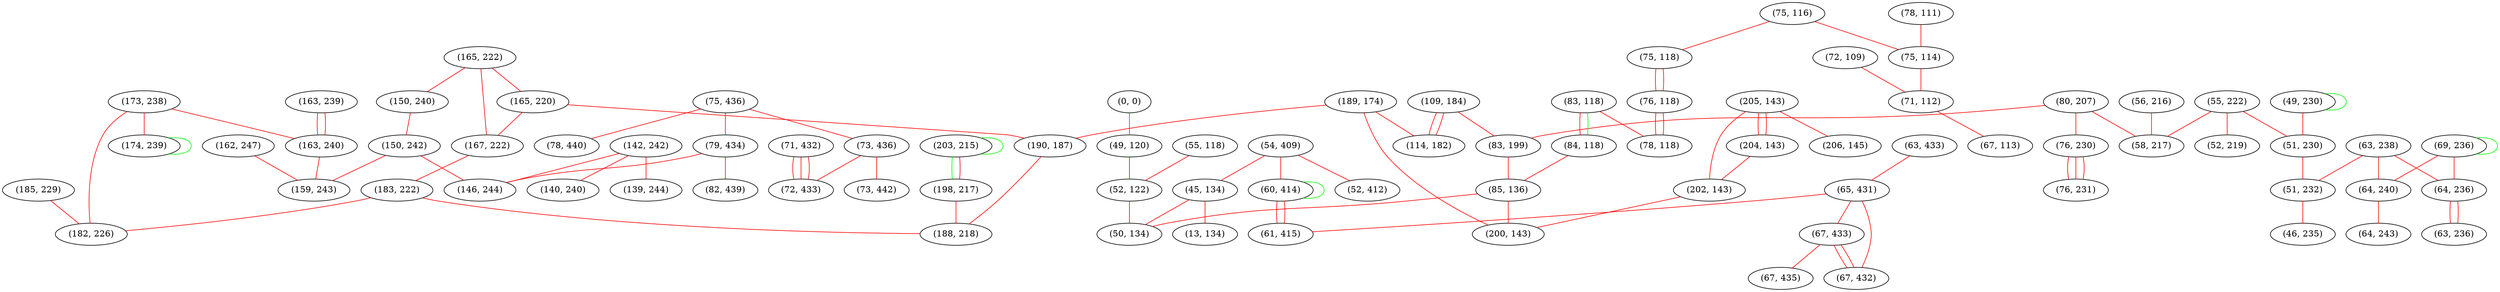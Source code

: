 graph "" {
"(165, 222)";
"(163, 239)";
"(54, 409)";
"(80, 207)";
"(63, 238)";
"(109, 184)";
"(185, 229)";
"(69, 236)";
"(205, 143)";
"(55, 222)";
"(63, 433)";
"(75, 436)";
"(203, 215)";
"(52, 412)";
"(75, 116)";
"(64, 240)";
"(79, 434)";
"(64, 236)";
"(71, 432)";
"(52, 219)";
"(162, 247)";
"(204, 143)";
"(49, 230)";
"(51, 230)";
"(73, 436)";
"(173, 238)";
"(83, 199)";
"(198, 217)";
"(0, 0)";
"(65, 431)";
"(63, 236)";
"(49, 120)";
"(56, 216)";
"(78, 111)";
"(83, 118)";
"(189, 174)";
"(73, 442)";
"(165, 220)";
"(67, 433)";
"(64, 243)";
"(67, 435)";
"(51, 232)";
"(46, 235)";
"(206, 145)";
"(142, 242)";
"(60, 414)";
"(55, 118)";
"(61, 415)";
"(114, 182)";
"(76, 230)";
"(75, 118)";
"(150, 240)";
"(202, 143)";
"(163, 240)";
"(167, 222)";
"(150, 242)";
"(174, 239)";
"(183, 222)";
"(72, 433)";
"(67, 432)";
"(72, 109)";
"(75, 114)";
"(82, 439)";
"(146, 244)";
"(140, 240)";
"(190, 187)";
"(52, 122)";
"(182, 226)";
"(84, 118)";
"(76, 231)";
"(139, 244)";
"(78, 440)";
"(85, 136)";
"(45, 134)";
"(50, 134)";
"(71, 112)";
"(58, 217)";
"(159, 243)";
"(13, 134)";
"(188, 218)";
"(67, 113)";
"(76, 118)";
"(200, 143)";
"(78, 118)";
"(165, 222)" -- "(165, 220)"  [color=red, key=0, weight=1];
"(165, 222)" -- "(167, 222)"  [color=red, key=0, weight=1];
"(165, 222)" -- "(150, 240)"  [color=red, key=0, weight=1];
"(163, 239)" -- "(163, 240)"  [color=red, key=0, weight=1];
"(163, 239)" -- "(163, 240)"  [color=red, key=1, weight=1];
"(54, 409)" -- "(45, 134)"  [color=red, key=0, weight=1];
"(54, 409)" -- "(52, 412)"  [color=red, key=0, weight=1];
"(54, 409)" -- "(60, 414)"  [color=red, key=0, weight=1];
"(80, 207)" -- "(83, 199)"  [color=red, key=0, weight=1];
"(80, 207)" -- "(76, 230)"  [color=red, key=0, weight=1];
"(80, 207)" -- "(58, 217)"  [color=red, key=0, weight=1];
"(63, 238)" -- "(51, 232)"  [color=red, key=0, weight=1];
"(63, 238)" -- "(64, 240)"  [color=red, key=0, weight=1];
"(63, 238)" -- "(64, 236)"  [color=red, key=0, weight=1];
"(109, 184)" -- "(83, 199)"  [color=red, key=0, weight=1];
"(109, 184)" -- "(114, 182)"  [color=red, key=0, weight=1];
"(109, 184)" -- "(114, 182)"  [color=red, key=1, weight=1];
"(185, 229)" -- "(182, 226)"  [color=red, key=0, weight=1];
"(69, 236)" -- "(69, 236)"  [color=green, key=0, weight=2];
"(69, 236)" -- "(64, 240)"  [color=red, key=0, weight=1];
"(69, 236)" -- "(64, 236)"  [color=red, key=0, weight=1];
"(205, 143)" -- "(202, 143)"  [color=red, key=0, weight=1];
"(205, 143)" -- "(204, 143)"  [color=red, key=0, weight=1];
"(205, 143)" -- "(204, 143)"  [color=red, key=1, weight=1];
"(205, 143)" -- "(206, 145)"  [color=red, key=0, weight=1];
"(55, 222)" -- "(52, 219)"  [color=red, key=0, weight=1];
"(55, 222)" -- "(51, 230)"  [color=red, key=0, weight=1];
"(55, 222)" -- "(58, 217)"  [color=red, key=0, weight=1];
"(63, 433)" -- "(65, 431)"  [color=red, key=0, weight=1];
"(75, 436)" -- "(73, 436)"  [color=red, key=0, weight=1];
"(75, 436)" -- "(79, 434)"  [color=red, key=0, weight=1];
"(75, 436)" -- "(78, 440)"  [color=red, key=0, weight=1];
"(203, 215)" -- "(203, 215)"  [color=green, key=0, weight=2];
"(203, 215)" -- "(198, 217)"  [color=green, key=0, weight=2];
"(203, 215)" -- "(198, 217)"  [color=red, key=1, weight=1];
"(75, 116)" -- "(75, 114)"  [color=red, key=0, weight=1];
"(75, 116)" -- "(75, 118)"  [color=red, key=0, weight=1];
"(64, 240)" -- "(64, 243)"  [color=red, key=0, weight=1];
"(79, 434)" -- "(82, 439)"  [color=red, key=0, weight=1];
"(79, 434)" -- "(146, 244)"  [color=red, key=0, weight=1];
"(64, 236)" -- "(63, 236)"  [color=red, key=0, weight=1];
"(64, 236)" -- "(63, 236)"  [color=red, key=1, weight=1];
"(71, 432)" -- "(72, 433)"  [color=red, key=0, weight=1];
"(71, 432)" -- "(72, 433)"  [color=red, key=1, weight=1];
"(71, 432)" -- "(72, 433)"  [color=red, key=2, weight=1];
"(162, 247)" -- "(159, 243)"  [color=red, key=0, weight=1];
"(204, 143)" -- "(202, 143)"  [color=red, key=0, weight=1];
"(49, 230)" -- "(49, 230)"  [color=green, key=0, weight=2];
"(49, 230)" -- "(51, 230)"  [color=red, key=0, weight=1];
"(51, 230)" -- "(51, 232)"  [color=red, key=0, weight=1];
"(73, 436)" -- "(73, 442)"  [color=red, key=0, weight=1];
"(73, 436)" -- "(72, 433)"  [color=red, key=0, weight=1];
"(173, 238)" -- "(163, 240)"  [color=red, key=0, weight=1];
"(173, 238)" -- "(182, 226)"  [color=red, key=0, weight=1];
"(173, 238)" -- "(174, 239)"  [color=red, key=0, weight=1];
"(83, 199)" -- "(85, 136)"  [color=red, key=0, weight=1];
"(198, 217)" -- "(188, 218)"  [color=red, key=0, weight=1];
"(0, 0)" -- "(49, 120)"  [color=purple, key=0, weight=4];
"(65, 431)" -- "(67, 432)"  [color=red, key=0, weight=1];
"(65, 431)" -- "(61, 415)"  [color=red, key=0, weight=1];
"(65, 431)" -- "(67, 433)"  [color=red, key=0, weight=1];
"(49, 120)" -- "(52, 122)"  [color=red, key=0, weight=1];
"(56, 216)" -- "(58, 217)"  [color=red, key=0, weight=1];
"(78, 111)" -- "(75, 114)"  [color=red, key=0, weight=1];
"(83, 118)" -- "(84, 118)"  [color=red, key=0, weight=1];
"(83, 118)" -- "(84, 118)"  [color=green, key=1, weight=2];
"(83, 118)" -- "(78, 118)"  [color=red, key=0, weight=1];
"(189, 174)" -- "(190, 187)"  [color=red, key=0, weight=1];
"(189, 174)" -- "(114, 182)"  [color=red, key=0, weight=1];
"(189, 174)" -- "(200, 143)"  [color=red, key=0, weight=1];
"(165, 220)" -- "(190, 187)"  [color=red, key=0, weight=1];
"(165, 220)" -- "(167, 222)"  [color=red, key=0, weight=1];
"(67, 433)" -- "(67, 432)"  [color=red, key=0, weight=1];
"(67, 433)" -- "(67, 432)"  [color=red, key=1, weight=1];
"(67, 433)" -- "(67, 435)"  [color=red, key=0, weight=1];
"(51, 232)" -- "(46, 235)"  [color=red, key=0, weight=1];
"(142, 242)" -- "(139, 244)"  [color=red, key=0, weight=1];
"(142, 242)" -- "(146, 244)"  [color=red, key=0, weight=1];
"(142, 242)" -- "(140, 240)"  [color=red, key=0, weight=1];
"(60, 414)" -- "(61, 415)"  [color=red, key=0, weight=1];
"(60, 414)" -- "(61, 415)"  [color=red, key=1, weight=1];
"(60, 414)" -- "(60, 414)"  [color=green, key=0, weight=2];
"(55, 118)" -- "(52, 122)"  [color=red, key=0, weight=1];
"(76, 230)" -- "(76, 231)"  [color=red, key=0, weight=1];
"(76, 230)" -- "(76, 231)"  [color=red, key=1, weight=1];
"(76, 230)" -- "(76, 231)"  [color=red, key=2, weight=1];
"(75, 118)" -- "(76, 118)"  [color=red, key=0, weight=1];
"(75, 118)" -- "(76, 118)"  [color=red, key=1, weight=1];
"(150, 240)" -- "(150, 242)"  [color=red, key=0, weight=1];
"(202, 143)" -- "(200, 143)"  [color=red, key=0, weight=1];
"(163, 240)" -- "(159, 243)"  [color=red, key=0, weight=1];
"(167, 222)" -- "(183, 222)"  [color=red, key=0, weight=1];
"(150, 242)" -- "(159, 243)"  [color=red, key=0, weight=1];
"(150, 242)" -- "(146, 244)"  [color=red, key=0, weight=1];
"(174, 239)" -- "(174, 239)"  [color=green, key=0, weight=2];
"(183, 222)" -- "(188, 218)"  [color=red, key=0, weight=1];
"(183, 222)" -- "(182, 226)"  [color=red, key=0, weight=1];
"(72, 109)" -- "(71, 112)"  [color=red, key=0, weight=1];
"(75, 114)" -- "(71, 112)"  [color=red, key=0, weight=1];
"(190, 187)" -- "(188, 218)"  [color=red, key=0, weight=1];
"(52, 122)" -- "(50, 134)"  [color=red, key=0, weight=1];
"(84, 118)" -- "(85, 136)"  [color=red, key=0, weight=1];
"(85, 136)" -- "(50, 134)"  [color=red, key=0, weight=1];
"(85, 136)" -- "(200, 143)"  [color=red, key=0, weight=1];
"(45, 134)" -- "(13, 134)"  [color=red, key=0, weight=1];
"(45, 134)" -- "(50, 134)"  [color=red, key=0, weight=1];
"(71, 112)" -- "(67, 113)"  [color=red, key=0, weight=1];
"(76, 118)" -- "(78, 118)"  [color=red, key=0, weight=1];
"(76, 118)" -- "(78, 118)"  [color=red, key=1, weight=1];
}
